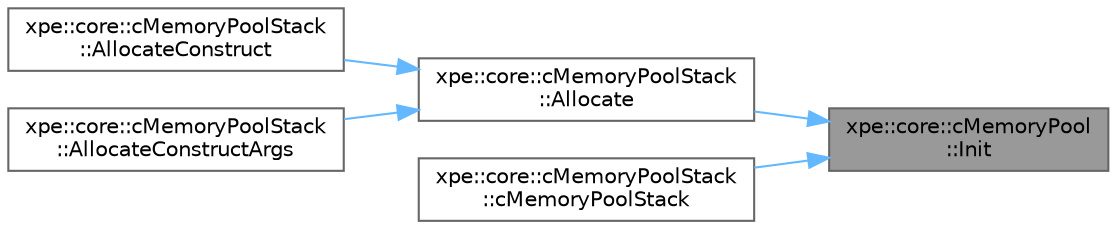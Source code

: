 digraph "xpe::core::cMemoryPool::Init"
{
 // LATEX_PDF_SIZE
  bgcolor="transparent";
  edge [fontname=Helvetica,fontsize=10,labelfontname=Helvetica,labelfontsize=10];
  node [fontname=Helvetica,fontsize=10,shape=box,height=0.2,width=0.4];
  rankdir="RL";
  Node1 [id="Node000001",label="xpe::core::cMemoryPool\l::Init",height=0.2,width=0.4,color="gray40", fillcolor="grey60", style="filled", fontcolor="black",tooltip=" "];
  Node1 -> Node2 [id="edge1_Node000001_Node000002",dir="back",color="steelblue1",style="solid",tooltip=" "];
  Node2 [id="Node000002",label="xpe::core::cMemoryPoolStack\l::Allocate",height=0.2,width=0.4,color="grey40", fillcolor="white", style="filled",URL="$classxpe_1_1core_1_1c_memory_pool_stack.html#ae688cd1d27bb1cf64dec6c6824e156aa",tooltip=" "];
  Node2 -> Node3 [id="edge2_Node000002_Node000003",dir="back",color="steelblue1",style="solid",tooltip=" "];
  Node3 [id="Node000003",label="xpe::core::cMemoryPoolStack\l::AllocateConstruct",height=0.2,width=0.4,color="grey40", fillcolor="white", style="filled",URL="$classxpe_1_1core_1_1c_memory_pool_stack.html#a0a2b778334b1190ace97d88626a74c6a",tooltip=" "];
  Node2 -> Node4 [id="edge3_Node000002_Node000004",dir="back",color="steelblue1",style="solid",tooltip=" "];
  Node4 [id="Node000004",label="xpe::core::cMemoryPoolStack\l::AllocateConstructArgs",height=0.2,width=0.4,color="grey40", fillcolor="white", style="filled",URL="$classxpe_1_1core_1_1c_memory_pool_stack.html#aa6ae78170d3ddcc6d8b0760f61c417a5",tooltip=" "];
  Node1 -> Node5 [id="edge4_Node000001_Node000005",dir="back",color="steelblue1",style="solid",tooltip=" "];
  Node5 [id="Node000005",label="xpe::core::cMemoryPoolStack\l::cMemoryPoolStack",height=0.2,width=0.4,color="grey40", fillcolor="white", style="filled",URL="$classxpe_1_1core_1_1c_memory_pool_stack.html#ace90e70bb73ad1ad7cad09b7bd28318d",tooltip=" "];
}
